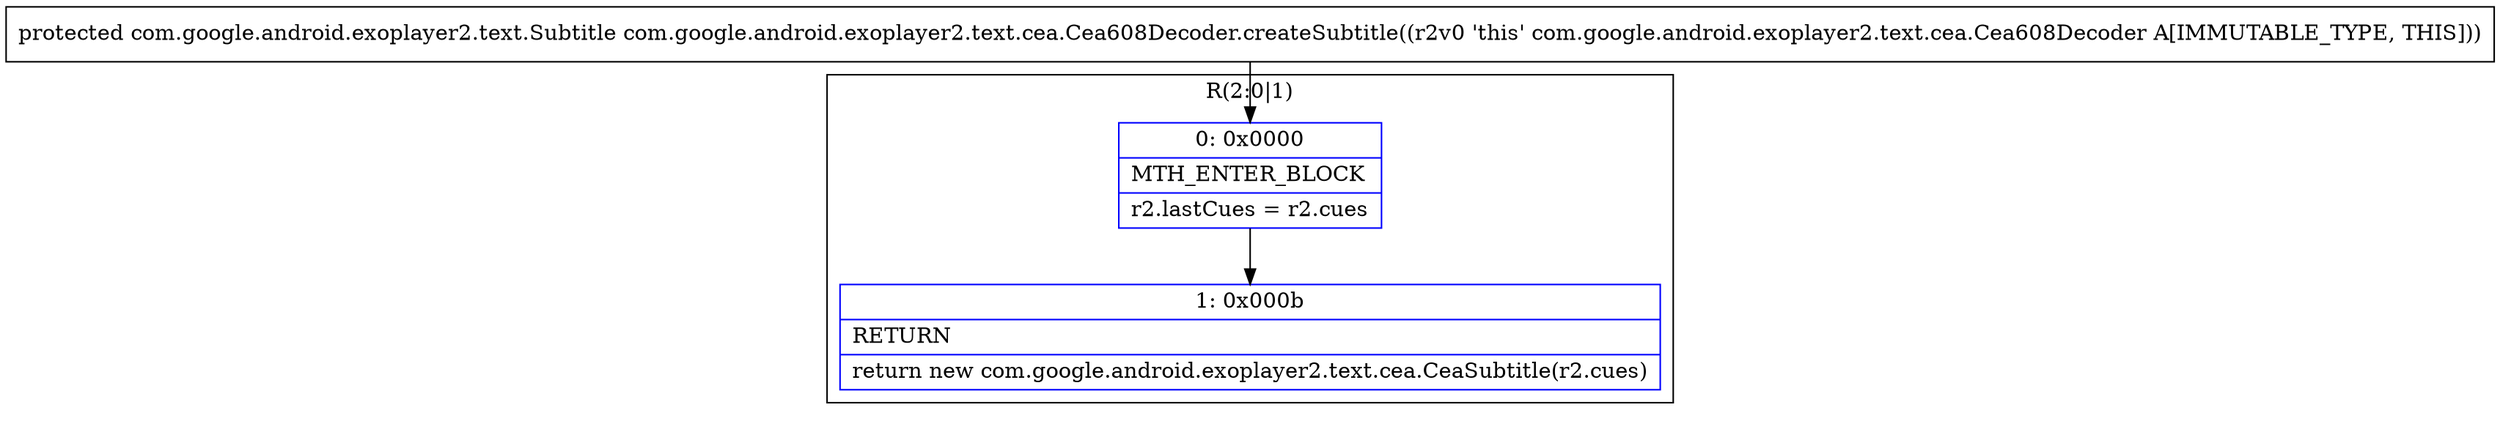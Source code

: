 digraph "CFG forcom.google.android.exoplayer2.text.cea.Cea608Decoder.createSubtitle()Lcom\/google\/android\/exoplayer2\/text\/Subtitle;" {
subgraph cluster_Region_935342870 {
label = "R(2:0|1)";
node [shape=record,color=blue];
Node_0 [shape=record,label="{0\:\ 0x0000|MTH_ENTER_BLOCK\l|r2.lastCues = r2.cues\l}"];
Node_1 [shape=record,label="{1\:\ 0x000b|RETURN\l|return new com.google.android.exoplayer2.text.cea.CeaSubtitle(r2.cues)\l}"];
}
MethodNode[shape=record,label="{protected com.google.android.exoplayer2.text.Subtitle com.google.android.exoplayer2.text.cea.Cea608Decoder.createSubtitle((r2v0 'this' com.google.android.exoplayer2.text.cea.Cea608Decoder A[IMMUTABLE_TYPE, THIS])) }"];
MethodNode -> Node_0;
Node_0 -> Node_1;
}

